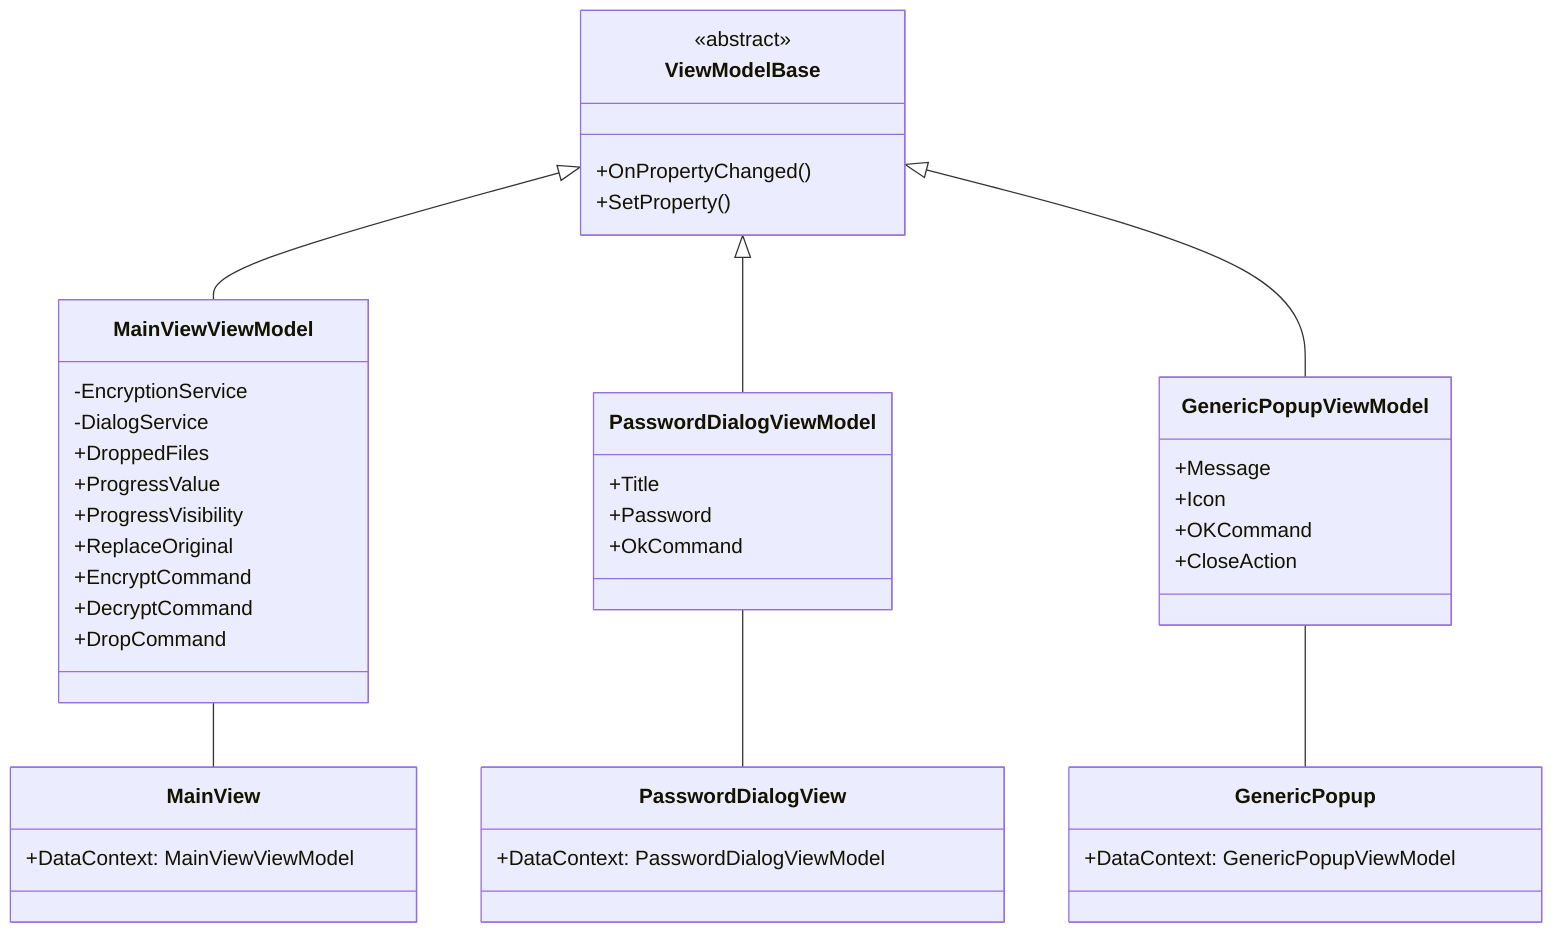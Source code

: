 classDiagram
    class ViewModelBase {
        <<abstract>>
        +OnPropertyChanged()
        +SetProperty()
    }
    class MainViewViewModel {
        -EncryptionService
        -DialogService
        +DroppedFiles
        +ProgressValue
        +ProgressVisibility
        +ReplaceOriginal
        +EncryptCommand
        +DecryptCommand
        +DropCommand
    }
    class PasswordDialogViewModel {
        +Title
        +Password
        +OkCommand
    }
    class GenericPopupViewModel {
        +Message
        +Icon
        +OKCommand
        +CloseAction
    }
    class MainView {
        +DataContext: MainViewViewModel
    }
    class PasswordDialogView {
        +DataContext: PasswordDialogViewModel
    }
    class GenericPopup {
        +DataContext: GenericPopupViewModel
    }
    ViewModelBase <|-- MainViewViewModel
    ViewModelBase <|-- PasswordDialogViewModel
    ViewModelBase <|-- GenericPopupViewModel
    MainViewViewModel -- MainView
    PasswordDialogViewModel -- PasswordDialogView
    GenericPopupViewModel -- GenericPopup